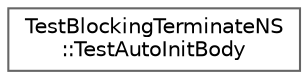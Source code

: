 digraph "类继承关系图"
{
 // LATEX_PDF_SIZE
  bgcolor="transparent";
  edge [fontname=Helvetica,fontsize=10,labelfontname=Helvetica,labelfontsize=10];
  node [fontname=Helvetica,fontsize=10,shape=box,height=0.2,width=0.4];
  rankdir="LR";
  Node0 [id="Node000000",label="TestBlockingTerminateNS\l::TestAutoInitBody",height=0.2,width=0.4,color="grey40", fillcolor="white", style="filled",URL="$struct_test_blocking_terminate_n_s_1_1_test_auto_init_body.html",tooltip=" "];
}
